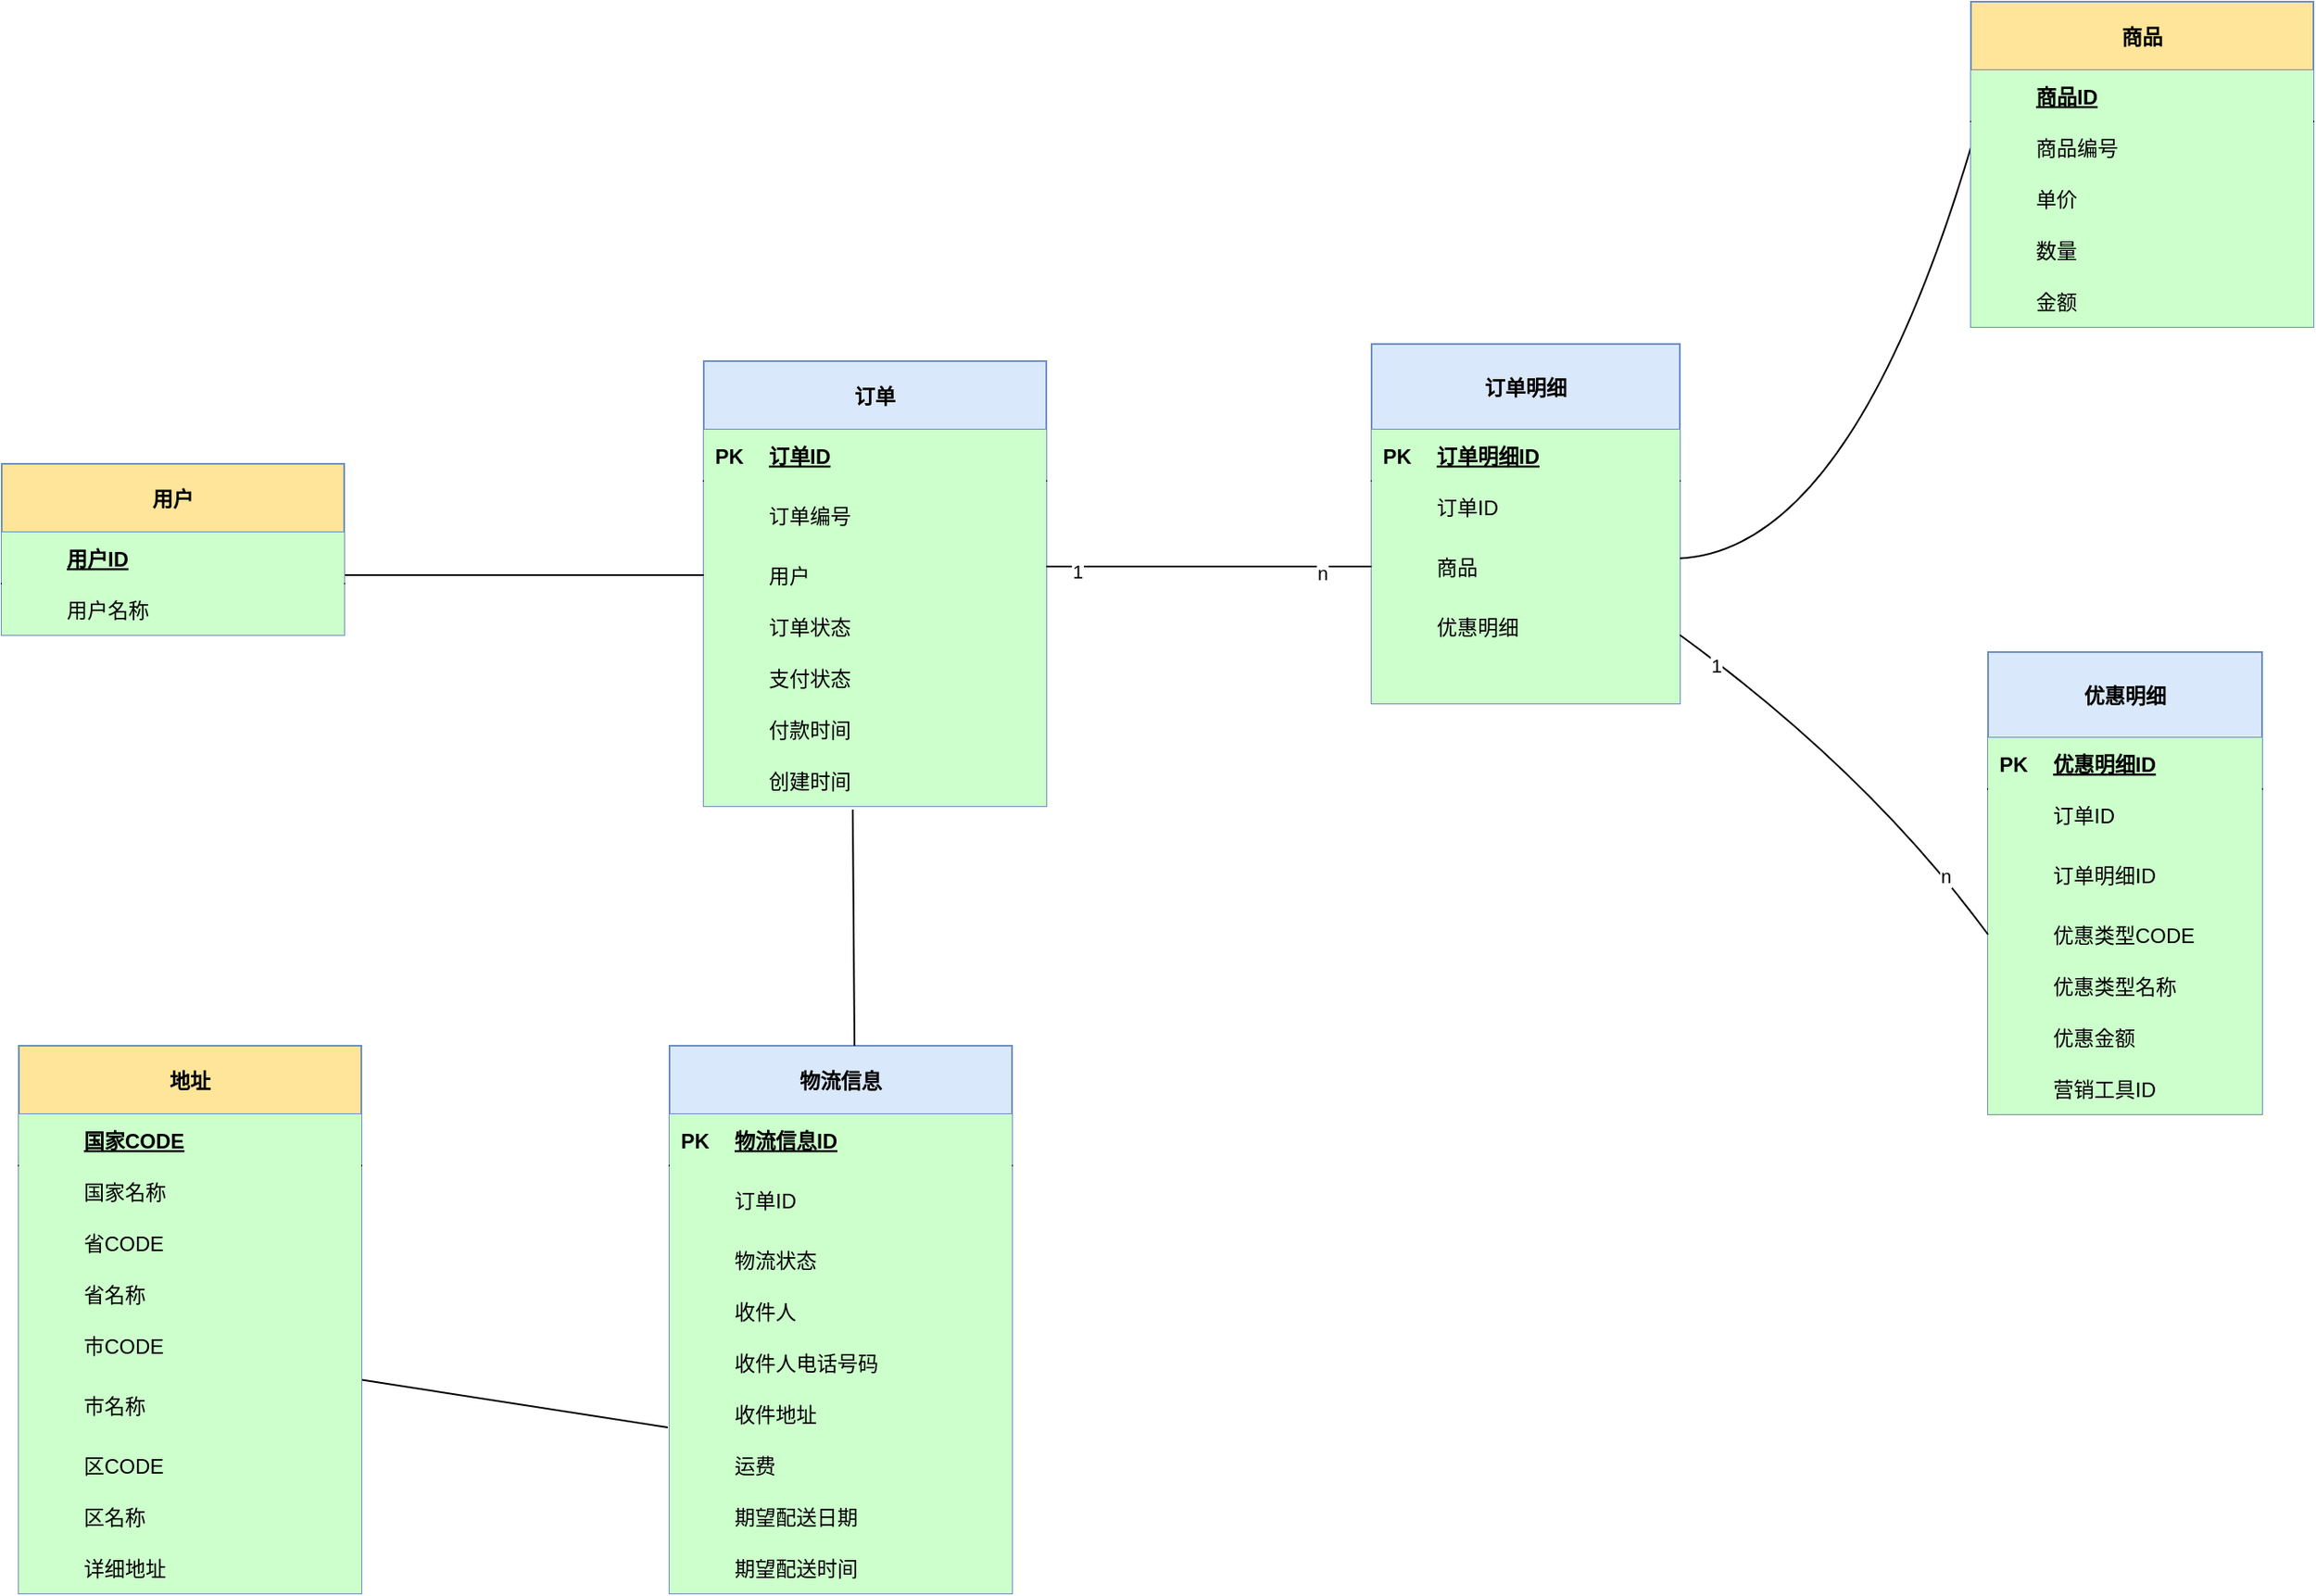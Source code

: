 <mxfile version="13.7.5" type="github">
  <diagram id="CvsDH0a3pbj6ZaCls3v0" name="第 1 页">
    <mxGraphModel dx="597" dy="684" grid="1" gridSize="10" guides="1" tooltips="1" connect="1" arrows="1" fold="1" page="1" pageScale="1" pageWidth="827" pageHeight="1169" math="0" shadow="0">
      <root>
        <mxCell id="0" />
        <mxCell id="1" parent="0" />
        <mxCell id="jhDI7tPvVPbU7EoArzrp-2" value="订单" style="shape=table;startSize=40;container=1;collapsible=1;childLayout=tableLayout;fixedRows=1;rowLines=0;fontStyle=1;align=center;resizeLast=1;fillColor=#dae8fc;strokeColor=#6c8ebf;" vertex="1" parent="1">
          <mxGeometry x="1310" y="740" width="200" height="260" as="geometry" />
        </mxCell>
        <mxCell id="jhDI7tPvVPbU7EoArzrp-3" value="" style="shape=partialRectangle;collapsible=0;dropTarget=0;pointerEvents=0;top=0;left=0;bottom=1;right=0;points=[[0,0.5],[1,0.5]];portConstraint=eastwest;fillColor=#CCFFCC;" vertex="1" parent="jhDI7tPvVPbU7EoArzrp-2">
          <mxGeometry y="40" width="200" height="30" as="geometry" />
        </mxCell>
        <mxCell id="jhDI7tPvVPbU7EoArzrp-4" value="PK" style="shape=partialRectangle;connectable=0;top=0;left=0;bottom=0;right=0;fontStyle=1;overflow=hidden;fillColor=#CCFFCC;" vertex="1" parent="jhDI7tPvVPbU7EoArzrp-3">
          <mxGeometry width="30" height="30" as="geometry" />
        </mxCell>
        <mxCell id="jhDI7tPvVPbU7EoArzrp-5" value="订单ID" style="shape=partialRectangle;connectable=0;top=0;left=0;bottom=0;right=0;align=left;spacingLeft=6;fontStyle=5;overflow=hidden;fillColor=#CCFFCC;" vertex="1" parent="jhDI7tPvVPbU7EoArzrp-3">
          <mxGeometry x="30" width="170" height="30" as="geometry" />
        </mxCell>
        <mxCell id="jhDI7tPvVPbU7EoArzrp-6" value="" style="shape=partialRectangle;collapsible=0;dropTarget=0;pointerEvents=0;top=0;left=0;bottom=0;right=0;points=[[0,0.5],[1,0.5]];portConstraint=eastwest;fillColor=#CCFFCC;" vertex="1" parent="jhDI7tPvVPbU7EoArzrp-2">
          <mxGeometry y="70" width="200" height="40" as="geometry" />
        </mxCell>
        <mxCell id="jhDI7tPvVPbU7EoArzrp-7" value="" style="shape=partialRectangle;connectable=0;top=0;left=0;bottom=0;right=0;editable=1;overflow=hidden;fillColor=#CCFFCC;" vertex="1" parent="jhDI7tPvVPbU7EoArzrp-6">
          <mxGeometry width="30" height="40" as="geometry" />
        </mxCell>
        <mxCell id="jhDI7tPvVPbU7EoArzrp-8" value="订单编号" style="shape=partialRectangle;connectable=0;top=0;left=0;bottom=0;right=0;align=left;spacingLeft=6;overflow=hidden;fillColor=#CCFFCC;" vertex="1" parent="jhDI7tPvVPbU7EoArzrp-6">
          <mxGeometry x="30" width="170" height="40" as="geometry" />
        </mxCell>
        <mxCell id="jhDI7tPvVPbU7EoArzrp-113" value="" style="shape=partialRectangle;collapsible=0;dropTarget=0;pointerEvents=0;top=0;left=0;bottom=0;right=0;points=[[0,0.5],[1,0.5]];portConstraint=eastwest;fillColor=#CCFFCC;" vertex="1" parent="jhDI7tPvVPbU7EoArzrp-2">
          <mxGeometry y="110" width="200" height="30" as="geometry" />
        </mxCell>
        <mxCell id="jhDI7tPvVPbU7EoArzrp-114" value="" style="shape=partialRectangle;connectable=0;top=0;left=0;bottom=0;right=0;editable=1;overflow=hidden;fillColor=#CCFFCC;" vertex="1" parent="jhDI7tPvVPbU7EoArzrp-113">
          <mxGeometry width="30" height="30" as="geometry" />
        </mxCell>
        <mxCell id="jhDI7tPvVPbU7EoArzrp-115" value="用户" style="shape=partialRectangle;connectable=0;top=0;left=0;bottom=0;right=0;align=left;spacingLeft=6;overflow=hidden;fillColor=#CCFFCC;" vertex="1" parent="jhDI7tPvVPbU7EoArzrp-113">
          <mxGeometry x="30" width="170" height="30" as="geometry" />
        </mxCell>
        <mxCell id="jhDI7tPvVPbU7EoArzrp-9" value="" style="shape=partialRectangle;collapsible=0;dropTarget=0;pointerEvents=0;fillColor=none;top=0;left=0;bottom=0;right=0;points=[[0,0.5],[1,0.5]];portConstraint=eastwest;strokeWidth=1;align=left;" vertex="1" parent="jhDI7tPvVPbU7EoArzrp-2">
          <mxGeometry y="140" width="200" height="30" as="geometry" />
        </mxCell>
        <mxCell id="jhDI7tPvVPbU7EoArzrp-10" value="" style="shape=partialRectangle;connectable=0;top=0;left=0;bottom=0;right=0;editable=1;overflow=hidden;fillColor=#CCFFCC;" vertex="1" parent="jhDI7tPvVPbU7EoArzrp-9">
          <mxGeometry width="30" height="30" as="geometry" />
        </mxCell>
        <mxCell id="jhDI7tPvVPbU7EoArzrp-11" value="订单状态" style="shape=partialRectangle;connectable=0;top=0;left=0;bottom=0;right=0;align=left;spacingLeft=6;overflow=hidden;strokeColor=#82b366;fillColor=#CCFFCC;" vertex="1" parent="jhDI7tPvVPbU7EoArzrp-9">
          <mxGeometry x="30" width="170" height="30" as="geometry" />
        </mxCell>
        <mxCell id="jhDI7tPvVPbU7EoArzrp-185" value="" style="shape=partialRectangle;collapsible=0;dropTarget=0;pointerEvents=0;top=0;left=0;bottom=0;right=0;points=[[0,0.5],[1,0.5]];portConstraint=eastwest;fillColor=#CCFFCC;" vertex="1" parent="jhDI7tPvVPbU7EoArzrp-2">
          <mxGeometry y="170" width="200" height="30" as="geometry" />
        </mxCell>
        <mxCell id="jhDI7tPvVPbU7EoArzrp-186" value="" style="shape=partialRectangle;connectable=0;top=0;left=0;bottom=0;right=0;editable=1;overflow=hidden;fillColor=#CCFFCC;" vertex="1" parent="jhDI7tPvVPbU7EoArzrp-185">
          <mxGeometry width="30" height="30" as="geometry" />
        </mxCell>
        <mxCell id="jhDI7tPvVPbU7EoArzrp-187" value="支付状态" style="shape=partialRectangle;connectable=0;top=0;left=0;bottom=0;right=0;align=left;spacingLeft=6;overflow=hidden;fillColor=#CCFFCC;" vertex="1" parent="jhDI7tPvVPbU7EoArzrp-185">
          <mxGeometry x="30" width="170" height="30" as="geometry" />
        </mxCell>
        <mxCell id="jhDI7tPvVPbU7EoArzrp-12" value="" style="shape=partialRectangle;collapsible=0;dropTarget=0;pointerEvents=0;top=0;left=0;bottom=0;right=0;points=[[0,0.5],[1,0.5]];portConstraint=eastwest;fillColor=#CCFFCC;" vertex="1" parent="jhDI7tPvVPbU7EoArzrp-2">
          <mxGeometry y="200" width="200" height="30" as="geometry" />
        </mxCell>
        <mxCell id="jhDI7tPvVPbU7EoArzrp-13" value="" style="shape=partialRectangle;connectable=0;top=0;left=0;bottom=0;right=0;editable=1;overflow=hidden;fillColor=#CCFFCC;" vertex="1" parent="jhDI7tPvVPbU7EoArzrp-12">
          <mxGeometry width="30" height="30" as="geometry" />
        </mxCell>
        <mxCell id="jhDI7tPvVPbU7EoArzrp-14" value="付款时间" style="shape=partialRectangle;connectable=0;top=0;left=0;bottom=0;right=0;align=left;spacingLeft=6;overflow=hidden;fillColor=#CCFFCC;" vertex="1" parent="jhDI7tPvVPbU7EoArzrp-12">
          <mxGeometry x="30" width="170" height="30" as="geometry" />
        </mxCell>
        <mxCell id="jhDI7tPvVPbU7EoArzrp-15" value="" style="shape=partialRectangle;collapsible=0;dropTarget=0;pointerEvents=0;top=0;left=0;bottom=0;right=0;points=[[0,0.5],[1,0.5]];portConstraint=eastwest;fillColor=#CCFFCC;" vertex="1" parent="jhDI7tPvVPbU7EoArzrp-2">
          <mxGeometry y="230" width="200" height="30" as="geometry" />
        </mxCell>
        <mxCell id="jhDI7tPvVPbU7EoArzrp-16" value="" style="shape=partialRectangle;connectable=0;top=0;left=0;bottom=0;right=0;editable=1;overflow=hidden;fillColor=#CCFFCC;" vertex="1" parent="jhDI7tPvVPbU7EoArzrp-15">
          <mxGeometry width="30" height="30" as="geometry" />
        </mxCell>
        <mxCell id="jhDI7tPvVPbU7EoArzrp-17" value="创建时间" style="shape=partialRectangle;connectable=0;top=0;left=0;bottom=0;right=0;align=left;spacingLeft=6;overflow=hidden;fillColor=#CCFFCC;" vertex="1" parent="jhDI7tPvVPbU7EoArzrp-15">
          <mxGeometry x="30" width="170" height="30" as="geometry" />
        </mxCell>
        <mxCell id="jhDI7tPvVPbU7EoArzrp-18" value="订单明细" style="shape=table;startSize=50;container=1;collapsible=1;childLayout=tableLayout;fixedRows=1;rowLines=0;fontStyle=1;align=center;resizeLast=1;fillColor=#dae8fc;strokeColor=#6c8ebf;" vertex="1" parent="1">
          <mxGeometry x="1700" y="730" width="180" height="210" as="geometry" />
        </mxCell>
        <mxCell id="jhDI7tPvVPbU7EoArzrp-19" value="" style="shape=partialRectangle;collapsible=0;dropTarget=0;pointerEvents=0;top=0;left=0;bottom=1;right=0;points=[[0,0.5],[1,0.5]];portConstraint=eastwest;fillColor=#CCFFCC;" vertex="1" parent="jhDI7tPvVPbU7EoArzrp-18">
          <mxGeometry y="50" width="180" height="30" as="geometry" />
        </mxCell>
        <mxCell id="jhDI7tPvVPbU7EoArzrp-20" value="PK" style="shape=partialRectangle;connectable=0;top=0;left=0;bottom=0;right=0;fontStyle=1;overflow=hidden;fillColor=#CCFFCC;" vertex="1" parent="jhDI7tPvVPbU7EoArzrp-19">
          <mxGeometry width="30" height="30" as="geometry" />
        </mxCell>
        <mxCell id="jhDI7tPvVPbU7EoArzrp-21" value="订单明细ID" style="shape=partialRectangle;connectable=0;top=0;left=0;bottom=0;right=0;align=left;spacingLeft=6;fontStyle=5;overflow=hidden;fillColor=#CCFFCC;" vertex="1" parent="jhDI7tPvVPbU7EoArzrp-19">
          <mxGeometry x="30" width="150" height="30" as="geometry" />
        </mxCell>
        <mxCell id="jhDI7tPvVPbU7EoArzrp-25" value="" style="shape=partialRectangle;collapsible=0;dropTarget=0;pointerEvents=0;fillColor=none;top=0;left=0;bottom=0;right=0;points=[[0,0.5],[1,0.5]];portConstraint=eastwest;strokeWidth=1;align=left;" vertex="1" parent="jhDI7tPvVPbU7EoArzrp-18">
          <mxGeometry y="80" width="180" height="30" as="geometry" />
        </mxCell>
        <mxCell id="jhDI7tPvVPbU7EoArzrp-26" value="" style="shape=partialRectangle;connectable=0;top=0;left=0;bottom=0;right=0;editable=1;overflow=hidden;fillColor=#CCFFCC;" vertex="1" parent="jhDI7tPvVPbU7EoArzrp-25">
          <mxGeometry width="30" height="30" as="geometry" />
        </mxCell>
        <mxCell id="jhDI7tPvVPbU7EoArzrp-27" value="订单ID" style="shape=partialRectangle;connectable=0;top=0;left=0;bottom=0;right=0;align=left;spacingLeft=6;overflow=hidden;strokeColor=#82b366;fillColor=#CCFFCC;" vertex="1" parent="jhDI7tPvVPbU7EoArzrp-25">
          <mxGeometry x="30" width="150" height="30" as="geometry" />
        </mxCell>
        <mxCell id="jhDI7tPvVPbU7EoArzrp-22" value="" style="shape=partialRectangle;collapsible=0;dropTarget=0;pointerEvents=0;top=0;left=0;bottom=0;right=0;points=[[0,0.5],[1,0.5]];portConstraint=eastwest;fillColor=#CCFFCC;" vertex="1" parent="jhDI7tPvVPbU7EoArzrp-18">
          <mxGeometry y="110" width="180" height="40" as="geometry" />
        </mxCell>
        <mxCell id="jhDI7tPvVPbU7EoArzrp-23" value="" style="shape=partialRectangle;connectable=0;top=0;left=0;bottom=0;right=0;editable=1;overflow=hidden;fillColor=#CCFFCC;" vertex="1" parent="jhDI7tPvVPbU7EoArzrp-22">
          <mxGeometry width="30" height="40" as="geometry" />
        </mxCell>
        <mxCell id="jhDI7tPvVPbU7EoArzrp-24" value="商品" style="shape=partialRectangle;connectable=0;top=0;left=0;bottom=0;right=0;align=left;spacingLeft=6;overflow=hidden;fillColor=#CCFFCC;" vertex="1" parent="jhDI7tPvVPbU7EoArzrp-22">
          <mxGeometry x="30" width="150" height="40" as="geometry" />
        </mxCell>
        <mxCell id="jhDI7tPvVPbU7EoArzrp-28" value="" style="shape=partialRectangle;collapsible=0;dropTarget=0;pointerEvents=0;top=0;left=0;bottom=0;right=0;points=[[0,0.5],[1,0.5]];portConstraint=eastwest;fillColor=#CCFFCC;" vertex="1" parent="jhDI7tPvVPbU7EoArzrp-18">
          <mxGeometry y="150" width="180" height="30" as="geometry" />
        </mxCell>
        <mxCell id="jhDI7tPvVPbU7EoArzrp-29" value="" style="shape=partialRectangle;connectable=0;top=0;left=0;bottom=0;right=0;editable=1;overflow=hidden;fillColor=#CCFFCC;" vertex="1" parent="jhDI7tPvVPbU7EoArzrp-28">
          <mxGeometry width="30" height="30" as="geometry" />
        </mxCell>
        <mxCell id="jhDI7tPvVPbU7EoArzrp-30" value="优惠明细" style="shape=partialRectangle;connectable=0;top=0;left=0;bottom=0;right=0;align=left;spacingLeft=6;overflow=hidden;fillColor=#CCFFCC;" vertex="1" parent="jhDI7tPvVPbU7EoArzrp-28">
          <mxGeometry x="30" width="150" height="30" as="geometry" />
        </mxCell>
        <mxCell id="jhDI7tPvVPbU7EoArzrp-31" value="" style="shape=partialRectangle;collapsible=0;dropTarget=0;pointerEvents=0;top=0;left=0;bottom=0;right=0;points=[[0,0.5],[1,0.5]];portConstraint=eastwest;fillColor=#CCFFCC;" vertex="1" parent="jhDI7tPvVPbU7EoArzrp-18">
          <mxGeometry y="180" width="180" height="30" as="geometry" />
        </mxCell>
        <mxCell id="jhDI7tPvVPbU7EoArzrp-32" value="" style="shape=partialRectangle;connectable=0;top=0;left=0;bottom=0;right=0;editable=1;overflow=hidden;fillColor=#CCFFCC;" vertex="1" parent="jhDI7tPvVPbU7EoArzrp-31">
          <mxGeometry width="30" height="30" as="geometry" />
        </mxCell>
        <mxCell id="jhDI7tPvVPbU7EoArzrp-33" value="" style="shape=partialRectangle;connectable=0;top=0;left=0;bottom=0;right=0;align=left;spacingLeft=6;overflow=hidden;fillColor=#CCFFCC;" vertex="1" parent="jhDI7tPvVPbU7EoArzrp-31">
          <mxGeometry x="30" width="150" height="30" as="geometry" />
        </mxCell>
        <mxCell id="jhDI7tPvVPbU7EoArzrp-66" value="" style="endArrow=none;html=1;entryX=0;entryY=0.5;entryDx=0;entryDy=0;curved=1;" edge="1" parent="1" source="jhDI7tPvVPbU7EoArzrp-22" target="jhDI7tPvVPbU7EoArzrp-54">
          <mxGeometry relative="1" as="geometry">
            <mxPoint x="1900" y="830" as="sourcePoint" />
            <mxPoint x="2060" y="830" as="targetPoint" />
            <Array as="points">
              <mxPoint x="1980" y="850" />
            </Array>
          </mxGeometry>
        </mxCell>
        <mxCell id="jhDI7tPvVPbU7EoArzrp-50" value="商品" style="shape=table;startSize=40;container=1;collapsible=1;childLayout=tableLayout;fixedRows=1;rowLines=0;fontStyle=1;align=center;resizeLast=1;strokeColor=#6c8ebf;fillColor=#FFE599;" vertex="1" parent="1">
          <mxGeometry x="2050" y="530" width="200" height="190" as="geometry" />
        </mxCell>
        <mxCell id="jhDI7tPvVPbU7EoArzrp-51" value="" style="shape=partialRectangle;collapsible=0;dropTarget=0;pointerEvents=0;top=0;left=0;bottom=1;right=0;points=[[0,0.5],[1,0.5]];portConstraint=eastwest;fillColor=#CCFFCC;" vertex="1" parent="jhDI7tPvVPbU7EoArzrp-50">
          <mxGeometry y="40" width="200" height="30" as="geometry" />
        </mxCell>
        <mxCell id="jhDI7tPvVPbU7EoArzrp-52" value="" style="shape=partialRectangle;connectable=0;top=0;left=0;bottom=0;right=0;fontStyle=1;overflow=hidden;fillColor=#CCFFCC;" vertex="1" parent="jhDI7tPvVPbU7EoArzrp-51">
          <mxGeometry width="30" height="30" as="geometry" />
        </mxCell>
        <mxCell id="jhDI7tPvVPbU7EoArzrp-53" value="商品ID" style="shape=partialRectangle;connectable=0;top=0;left=0;bottom=0;right=0;align=left;spacingLeft=6;fontStyle=5;overflow=hidden;fillColor=#CCFFCC;" vertex="1" parent="jhDI7tPvVPbU7EoArzrp-51">
          <mxGeometry x="30" width="170" height="30" as="geometry" />
        </mxCell>
        <mxCell id="jhDI7tPvVPbU7EoArzrp-54" value="" style="shape=partialRectangle;collapsible=0;dropTarget=0;pointerEvents=0;top=0;left=0;bottom=0;right=0;points=[[0,0.5],[1,0.5]];portConstraint=eastwest;fillColor=#CCFFCC;" vertex="1" parent="jhDI7tPvVPbU7EoArzrp-50">
          <mxGeometry y="70" width="200" height="30" as="geometry" />
        </mxCell>
        <mxCell id="jhDI7tPvVPbU7EoArzrp-55" value="" style="shape=partialRectangle;connectable=0;top=0;left=0;bottom=0;right=0;editable=1;overflow=hidden;fillColor=#CCFFCC;" vertex="1" parent="jhDI7tPvVPbU7EoArzrp-54">
          <mxGeometry width="30" height="30" as="geometry" />
        </mxCell>
        <mxCell id="jhDI7tPvVPbU7EoArzrp-56" value="商品编号" style="shape=partialRectangle;connectable=0;top=0;left=0;bottom=0;right=0;align=left;spacingLeft=6;overflow=hidden;fillColor=#CCFFCC;" vertex="1" parent="jhDI7tPvVPbU7EoArzrp-54">
          <mxGeometry x="30" width="170" height="30" as="geometry" />
        </mxCell>
        <mxCell id="jhDI7tPvVPbU7EoArzrp-57" value="" style="shape=partialRectangle;collapsible=0;dropTarget=0;pointerEvents=0;fillColor=none;top=0;left=0;bottom=0;right=0;points=[[0,0.5],[1,0.5]];portConstraint=eastwest;strokeWidth=1;align=left;" vertex="1" parent="jhDI7tPvVPbU7EoArzrp-50">
          <mxGeometry y="100" width="200" height="30" as="geometry" />
        </mxCell>
        <mxCell id="jhDI7tPvVPbU7EoArzrp-58" value="" style="shape=partialRectangle;connectable=0;top=0;left=0;bottom=0;right=0;editable=1;overflow=hidden;fillColor=#CCFFCC;" vertex="1" parent="jhDI7tPvVPbU7EoArzrp-57">
          <mxGeometry width="30" height="30" as="geometry" />
        </mxCell>
        <mxCell id="jhDI7tPvVPbU7EoArzrp-59" value="单价" style="shape=partialRectangle;connectable=0;top=0;left=0;bottom=0;right=0;align=left;spacingLeft=6;overflow=hidden;strokeColor=#82b366;fillColor=#CCFFCC;" vertex="1" parent="jhDI7tPvVPbU7EoArzrp-57">
          <mxGeometry x="30" width="170" height="30" as="geometry" />
        </mxCell>
        <mxCell id="jhDI7tPvVPbU7EoArzrp-60" value="" style="shape=partialRectangle;collapsible=0;dropTarget=0;pointerEvents=0;top=0;left=0;bottom=0;right=0;points=[[0,0.5],[1,0.5]];portConstraint=eastwest;fillColor=#CCFFCC;" vertex="1" parent="jhDI7tPvVPbU7EoArzrp-50">
          <mxGeometry y="130" width="200" height="30" as="geometry" />
        </mxCell>
        <mxCell id="jhDI7tPvVPbU7EoArzrp-61" value="" style="shape=partialRectangle;connectable=0;top=0;left=0;bottom=0;right=0;editable=1;overflow=hidden;fillColor=#CCFFCC;" vertex="1" parent="jhDI7tPvVPbU7EoArzrp-60">
          <mxGeometry width="30" height="30" as="geometry" />
        </mxCell>
        <mxCell id="jhDI7tPvVPbU7EoArzrp-62" value="数量" style="shape=partialRectangle;connectable=0;top=0;left=0;bottom=0;right=0;align=left;spacingLeft=6;overflow=hidden;fillColor=#CCFFCC;" vertex="1" parent="jhDI7tPvVPbU7EoArzrp-60">
          <mxGeometry x="30" width="170" height="30" as="geometry" />
        </mxCell>
        <mxCell id="jhDI7tPvVPbU7EoArzrp-63" value="" style="shape=partialRectangle;collapsible=0;dropTarget=0;pointerEvents=0;top=0;left=0;bottom=0;right=0;points=[[0,0.5],[1,0.5]];portConstraint=eastwest;fillColor=#CCFFCC;" vertex="1" parent="jhDI7tPvVPbU7EoArzrp-50">
          <mxGeometry y="160" width="200" height="30" as="geometry" />
        </mxCell>
        <mxCell id="jhDI7tPvVPbU7EoArzrp-64" value="" style="shape=partialRectangle;connectable=0;top=0;left=0;bottom=0;right=0;editable=1;overflow=hidden;fillColor=#CCFFCC;" vertex="1" parent="jhDI7tPvVPbU7EoArzrp-63">
          <mxGeometry width="30" height="30" as="geometry" />
        </mxCell>
        <mxCell id="jhDI7tPvVPbU7EoArzrp-65" value="金额" style="shape=partialRectangle;connectable=0;top=0;left=0;bottom=0;right=0;align=left;spacingLeft=6;overflow=hidden;fillColor=#CCFFCC;" vertex="1" parent="jhDI7tPvVPbU7EoArzrp-63">
          <mxGeometry x="30" width="170" height="30" as="geometry" />
        </mxCell>
        <mxCell id="jhDI7tPvVPbU7EoArzrp-67" value="优惠明细" style="shape=table;startSize=50;container=1;collapsible=1;childLayout=tableLayout;fixedRows=1;rowLines=0;fontStyle=1;align=center;resizeLast=1;fillColor=#dae8fc;strokeColor=#6c8ebf;" vertex="1" parent="1">
          <mxGeometry x="2060" y="910" width="160" height="270" as="geometry" />
        </mxCell>
        <mxCell id="jhDI7tPvVPbU7EoArzrp-68" value="" style="shape=partialRectangle;collapsible=0;dropTarget=0;pointerEvents=0;top=0;left=0;bottom=1;right=0;points=[[0,0.5],[1,0.5]];portConstraint=eastwest;fillColor=#CCFFCC;" vertex="1" parent="jhDI7tPvVPbU7EoArzrp-67">
          <mxGeometry y="50" width="160" height="30" as="geometry" />
        </mxCell>
        <mxCell id="jhDI7tPvVPbU7EoArzrp-69" value="PK" style="shape=partialRectangle;connectable=0;top=0;left=0;bottom=0;right=0;fontStyle=1;overflow=hidden;fillColor=#CCFFCC;" vertex="1" parent="jhDI7tPvVPbU7EoArzrp-68">
          <mxGeometry width="30" height="30" as="geometry" />
        </mxCell>
        <mxCell id="jhDI7tPvVPbU7EoArzrp-70" value="优惠明细ID" style="shape=partialRectangle;connectable=0;top=0;left=0;bottom=0;right=0;align=left;spacingLeft=6;fontStyle=5;overflow=hidden;fillColor=#CCFFCC;" vertex="1" parent="jhDI7tPvVPbU7EoArzrp-68">
          <mxGeometry x="30" width="130" height="30" as="geometry" />
        </mxCell>
        <mxCell id="jhDI7tPvVPbU7EoArzrp-71" value="" style="shape=partialRectangle;collapsible=0;dropTarget=0;pointerEvents=0;fillColor=none;top=0;left=0;bottom=0;right=0;points=[[0,0.5],[1,0.5]];portConstraint=eastwest;strokeWidth=1;align=left;" vertex="1" parent="jhDI7tPvVPbU7EoArzrp-67">
          <mxGeometry y="80" width="160" height="30" as="geometry" />
        </mxCell>
        <mxCell id="jhDI7tPvVPbU7EoArzrp-72" value="" style="shape=partialRectangle;connectable=0;top=0;left=0;bottom=0;right=0;editable=1;overflow=hidden;fillColor=#CCFFCC;" vertex="1" parent="jhDI7tPvVPbU7EoArzrp-71">
          <mxGeometry width="30" height="30" as="geometry" />
        </mxCell>
        <mxCell id="jhDI7tPvVPbU7EoArzrp-73" value="订单ID" style="shape=partialRectangle;connectable=0;top=0;left=0;bottom=0;right=0;align=left;spacingLeft=6;overflow=hidden;strokeColor=#82b366;fillColor=#CCFFCC;" vertex="1" parent="jhDI7tPvVPbU7EoArzrp-71">
          <mxGeometry x="30" width="130" height="30" as="geometry" />
        </mxCell>
        <mxCell id="jhDI7tPvVPbU7EoArzrp-74" value="" style="shape=partialRectangle;collapsible=0;dropTarget=0;pointerEvents=0;top=0;left=0;bottom=0;right=0;points=[[0,0.5],[1,0.5]];portConstraint=eastwest;fillColor=#CCFFCC;" vertex="1" parent="jhDI7tPvVPbU7EoArzrp-67">
          <mxGeometry y="110" width="160" height="40" as="geometry" />
        </mxCell>
        <mxCell id="jhDI7tPvVPbU7EoArzrp-75" value="" style="shape=partialRectangle;connectable=0;top=0;left=0;bottom=0;right=0;editable=1;overflow=hidden;fillColor=#CCFFCC;" vertex="1" parent="jhDI7tPvVPbU7EoArzrp-74">
          <mxGeometry width="30" height="40" as="geometry" />
        </mxCell>
        <mxCell id="jhDI7tPvVPbU7EoArzrp-76" value="订单明细ID" style="shape=partialRectangle;connectable=0;top=0;left=0;bottom=0;right=0;align=left;spacingLeft=6;overflow=hidden;fillColor=#CCFFCC;" vertex="1" parent="jhDI7tPvVPbU7EoArzrp-74">
          <mxGeometry x="30" width="130" height="40" as="geometry" />
        </mxCell>
        <mxCell id="jhDI7tPvVPbU7EoArzrp-77" value="" style="shape=partialRectangle;collapsible=0;dropTarget=0;pointerEvents=0;top=0;left=0;bottom=0;right=0;points=[[0,0.5],[1,0.5]];portConstraint=eastwest;fillColor=#CCFFCC;" vertex="1" parent="jhDI7tPvVPbU7EoArzrp-67">
          <mxGeometry y="150" width="160" height="30" as="geometry" />
        </mxCell>
        <mxCell id="jhDI7tPvVPbU7EoArzrp-78" value="" style="shape=partialRectangle;connectable=0;top=0;left=0;bottom=0;right=0;editable=1;overflow=hidden;fillColor=#CCFFCC;" vertex="1" parent="jhDI7tPvVPbU7EoArzrp-77">
          <mxGeometry width="30" height="30" as="geometry" />
        </mxCell>
        <mxCell id="jhDI7tPvVPbU7EoArzrp-79" value="优惠类型CODE" style="shape=partialRectangle;connectable=0;top=0;left=0;bottom=0;right=0;align=left;spacingLeft=6;overflow=hidden;fillColor=#CCFFCC;" vertex="1" parent="jhDI7tPvVPbU7EoArzrp-77">
          <mxGeometry x="30" width="130" height="30" as="geometry" />
        </mxCell>
        <mxCell id="jhDI7tPvVPbU7EoArzrp-80" value="" style="shape=partialRectangle;collapsible=0;dropTarget=0;pointerEvents=0;top=0;left=0;bottom=0;right=0;points=[[0,0.5],[1,0.5]];portConstraint=eastwest;fillColor=#CCFFCC;" vertex="1" parent="jhDI7tPvVPbU7EoArzrp-67">
          <mxGeometry y="180" width="160" height="30" as="geometry" />
        </mxCell>
        <mxCell id="jhDI7tPvVPbU7EoArzrp-81" value="" style="shape=partialRectangle;connectable=0;top=0;left=0;bottom=0;right=0;editable=1;overflow=hidden;fillColor=#CCFFCC;" vertex="1" parent="jhDI7tPvVPbU7EoArzrp-80">
          <mxGeometry width="30" height="30" as="geometry" />
        </mxCell>
        <mxCell id="jhDI7tPvVPbU7EoArzrp-82" value="优惠类型名称" style="shape=partialRectangle;connectable=0;top=0;left=0;bottom=0;right=0;align=left;spacingLeft=6;overflow=hidden;fillColor=#CCFFCC;" vertex="1" parent="jhDI7tPvVPbU7EoArzrp-80">
          <mxGeometry x="30" width="130" height="30" as="geometry" />
        </mxCell>
        <mxCell id="jhDI7tPvVPbU7EoArzrp-83" value="" style="shape=partialRectangle;collapsible=0;dropTarget=0;pointerEvents=0;top=0;left=0;bottom=0;right=0;points=[[0,0.5],[1,0.5]];portConstraint=eastwest;strokeColor=#82b366;fillColor=#CCFFCC;" vertex="1" parent="jhDI7tPvVPbU7EoArzrp-67">
          <mxGeometry y="210" width="160" height="30" as="geometry" />
        </mxCell>
        <mxCell id="jhDI7tPvVPbU7EoArzrp-84" value="" style="shape=partialRectangle;connectable=0;top=0;left=0;bottom=0;right=0;editable=1;overflow=hidden;strokeColor=#82b366;fillColor=#CCFFCC;" vertex="1" parent="jhDI7tPvVPbU7EoArzrp-83">
          <mxGeometry width="30" height="30" as="geometry" />
        </mxCell>
        <mxCell id="jhDI7tPvVPbU7EoArzrp-85" value="优惠金额" style="shape=partialRectangle;connectable=0;top=0;left=0;bottom=0;right=0;align=left;spacingLeft=6;overflow=hidden;strokeColor=#82b366;fillColor=#CCFFCC;" vertex="1" parent="jhDI7tPvVPbU7EoArzrp-83">
          <mxGeometry x="30" width="130" height="30" as="geometry" />
        </mxCell>
        <mxCell id="jhDI7tPvVPbU7EoArzrp-86" value="" style="shape=partialRectangle;collapsible=0;dropTarget=0;pointerEvents=0;top=0;left=0;bottom=0;right=0;points=[[0,0.5],[1,0.5]];portConstraint=eastwest;strokeColor=#82b366;fillColor=#CCFFCC;" vertex="1" parent="jhDI7tPvVPbU7EoArzrp-67">
          <mxGeometry y="240" width="160" height="30" as="geometry" />
        </mxCell>
        <mxCell id="jhDI7tPvVPbU7EoArzrp-87" value="" style="shape=partialRectangle;connectable=0;top=0;left=0;bottom=0;right=0;editable=1;overflow=hidden;strokeColor=#82b366;fillColor=#CCFFCC;" vertex="1" parent="jhDI7tPvVPbU7EoArzrp-86">
          <mxGeometry width="30" height="30" as="geometry" />
        </mxCell>
        <mxCell id="jhDI7tPvVPbU7EoArzrp-88" value="营销工具ID" style="shape=partialRectangle;connectable=0;top=0;left=0;bottom=0;right=0;align=left;spacingLeft=6;overflow=hidden;strokeColor=#82b366;fillColor=#CCFFCC;" vertex="1" parent="jhDI7tPvVPbU7EoArzrp-86">
          <mxGeometry x="30" width="130" height="30" as="geometry" />
        </mxCell>
        <mxCell id="jhDI7tPvVPbU7EoArzrp-89" value="" style="endArrow=none;html=1;entryX=0;entryY=0.5;entryDx=0;entryDy=0;curved=1;" edge="1" parent="1" target="jhDI7tPvVPbU7EoArzrp-77">
          <mxGeometry relative="1" as="geometry">
            <mxPoint x="1880" y="900" as="sourcePoint" />
            <mxPoint x="2040" y="900" as="targetPoint" />
            <Array as="points">
              <mxPoint x="1990" y="980" />
            </Array>
          </mxGeometry>
        </mxCell>
        <mxCell id="jhDI7tPvVPbU7EoArzrp-93" value="1" style="edgeLabel;html=1;align=center;verticalAlign=middle;resizable=0;points=[];" vertex="1" connectable="0" parent="jhDI7tPvVPbU7EoArzrp-89">
          <mxGeometry x="0.071" y="-108" relative="1" as="geometry">
            <mxPoint x="-2" y="-126" as="offset" />
          </mxGeometry>
        </mxCell>
        <mxCell id="jhDI7tPvVPbU7EoArzrp-94" value="n" style="edgeLabel;html=1;align=center;verticalAlign=middle;resizable=0;points=[];" vertex="1" connectable="0" parent="jhDI7tPvVPbU7EoArzrp-89">
          <mxGeometry x="0.674" y="-1" relative="1" as="geometry">
            <mxPoint y="-1" as="offset" />
          </mxGeometry>
        </mxCell>
        <mxCell id="jhDI7tPvVPbU7EoArzrp-112" value="" style="endArrow=none;html=1;curved=1;entryX=0;entryY=0.5;entryDx=0;entryDy=0;" edge="1" parent="1" target="jhDI7tPvVPbU7EoArzrp-113">
          <mxGeometry relative="1" as="geometry">
            <mxPoint x="1100" y="865" as="sourcePoint" />
            <mxPoint x="1200" y="890" as="targetPoint" />
          </mxGeometry>
        </mxCell>
        <mxCell id="jhDI7tPvVPbU7EoArzrp-96" value="用户" style="shape=table;startSize=40;container=1;collapsible=1;childLayout=tableLayout;fixedRows=1;rowLines=0;fontStyle=1;align=center;resizeLast=1;strokeColor=#6c8ebf;fillColor=#FFE599;" vertex="1" parent="1">
          <mxGeometry x="900" y="800" width="200" height="100" as="geometry" />
        </mxCell>
        <mxCell id="jhDI7tPvVPbU7EoArzrp-97" value="" style="shape=partialRectangle;collapsible=0;dropTarget=0;pointerEvents=0;top=0;left=0;bottom=1;right=0;points=[[0,0.5],[1,0.5]];portConstraint=eastwest;fillColor=#CCFFCC;" vertex="1" parent="jhDI7tPvVPbU7EoArzrp-96">
          <mxGeometry y="40" width="200" height="30" as="geometry" />
        </mxCell>
        <mxCell id="jhDI7tPvVPbU7EoArzrp-98" value="" style="shape=partialRectangle;connectable=0;top=0;left=0;bottom=0;right=0;fontStyle=1;overflow=hidden;fillColor=#CCFFCC;" vertex="1" parent="jhDI7tPvVPbU7EoArzrp-97">
          <mxGeometry width="30" height="30" as="geometry" />
        </mxCell>
        <mxCell id="jhDI7tPvVPbU7EoArzrp-99" value="用户ID" style="shape=partialRectangle;connectable=0;top=0;left=0;bottom=0;right=0;align=left;spacingLeft=6;fontStyle=5;overflow=hidden;fillColor=#CCFFCC;" vertex="1" parent="jhDI7tPvVPbU7EoArzrp-97">
          <mxGeometry x="30" width="170" height="30" as="geometry" />
        </mxCell>
        <mxCell id="jhDI7tPvVPbU7EoArzrp-100" value="" style="shape=partialRectangle;collapsible=0;dropTarget=0;pointerEvents=0;top=0;left=0;bottom=0;right=0;points=[[0,0.5],[1,0.5]];portConstraint=eastwest;fillColor=#CCFFCC;" vertex="1" parent="jhDI7tPvVPbU7EoArzrp-96">
          <mxGeometry y="70" width="200" height="30" as="geometry" />
        </mxCell>
        <mxCell id="jhDI7tPvVPbU7EoArzrp-101" value="" style="shape=partialRectangle;connectable=0;top=0;left=0;bottom=0;right=0;editable=1;overflow=hidden;fillColor=#CCFFCC;" vertex="1" parent="jhDI7tPvVPbU7EoArzrp-100">
          <mxGeometry width="30" height="30" as="geometry" />
        </mxCell>
        <mxCell id="jhDI7tPvVPbU7EoArzrp-102" value="用户名称" style="shape=partialRectangle;connectable=0;top=0;left=0;bottom=0;right=0;align=left;spacingLeft=6;overflow=hidden;fillColor=#CCFFCC;" vertex="1" parent="jhDI7tPvVPbU7EoArzrp-100">
          <mxGeometry x="30" width="170" height="30" as="geometry" />
        </mxCell>
        <mxCell id="jhDI7tPvVPbU7EoArzrp-118" value="" style="endArrow=none;html=1;rounded=0;" edge="1" parent="1" target="jhDI7tPvVPbU7EoArzrp-22">
          <mxGeometry relative="1" as="geometry">
            <mxPoint x="1510" y="860" as="sourcePoint" />
            <mxPoint x="1670" y="860" as="targetPoint" />
          </mxGeometry>
        </mxCell>
        <mxCell id="jhDI7tPvVPbU7EoArzrp-119" value="1" style="edgeLabel;html=1;align=center;verticalAlign=middle;resizable=0;points=[];" vertex="1" connectable="0" parent="jhDI7tPvVPbU7EoArzrp-118">
          <mxGeometry x="-0.81" y="-3" relative="1" as="geometry">
            <mxPoint as="offset" />
          </mxGeometry>
        </mxCell>
        <mxCell id="jhDI7tPvVPbU7EoArzrp-120" value="n" style="edgeLabel;html=1;align=center;verticalAlign=middle;resizable=0;points=[];" vertex="1" connectable="0" parent="jhDI7tPvVPbU7EoArzrp-118">
          <mxGeometry x="0.695" y="-4" relative="1" as="geometry">
            <mxPoint as="offset" />
          </mxGeometry>
        </mxCell>
        <mxCell id="jhDI7tPvVPbU7EoArzrp-121" value="物流信息" style="shape=table;startSize=40;container=1;collapsible=1;childLayout=tableLayout;fixedRows=1;rowLines=0;fontStyle=1;align=center;resizeLast=1;fillColor=#dae8fc;strokeColor=#6c8ebf;" vertex="1" parent="1">
          <mxGeometry x="1290" y="1140" width="200" height="320" as="geometry" />
        </mxCell>
        <mxCell id="jhDI7tPvVPbU7EoArzrp-122" value="" style="shape=partialRectangle;collapsible=0;dropTarget=0;pointerEvents=0;top=0;left=0;bottom=1;right=0;points=[[0,0.5],[1,0.5]];portConstraint=eastwest;fillColor=#CCFFCC;" vertex="1" parent="jhDI7tPvVPbU7EoArzrp-121">
          <mxGeometry y="40" width="200" height="30" as="geometry" />
        </mxCell>
        <mxCell id="jhDI7tPvVPbU7EoArzrp-123" value="PK" style="shape=partialRectangle;connectable=0;top=0;left=0;bottom=0;right=0;fontStyle=1;overflow=hidden;fillColor=#CCFFCC;" vertex="1" parent="jhDI7tPvVPbU7EoArzrp-122">
          <mxGeometry width="30" height="30" as="geometry" />
        </mxCell>
        <mxCell id="jhDI7tPvVPbU7EoArzrp-124" value="物流信息ID" style="shape=partialRectangle;connectable=0;top=0;left=0;bottom=0;right=0;align=left;spacingLeft=6;fontStyle=5;overflow=hidden;fillColor=#CCFFCC;" vertex="1" parent="jhDI7tPvVPbU7EoArzrp-122">
          <mxGeometry x="30" width="170" height="30" as="geometry" />
        </mxCell>
        <mxCell id="jhDI7tPvVPbU7EoArzrp-125" value="" style="shape=partialRectangle;collapsible=0;dropTarget=0;pointerEvents=0;top=0;left=0;bottom=0;right=0;points=[[0,0.5],[1,0.5]];portConstraint=eastwest;fillColor=#CCFFCC;" vertex="1" parent="jhDI7tPvVPbU7EoArzrp-121">
          <mxGeometry y="70" width="200" height="40" as="geometry" />
        </mxCell>
        <mxCell id="jhDI7tPvVPbU7EoArzrp-126" value="" style="shape=partialRectangle;connectable=0;top=0;left=0;bottom=0;right=0;editable=1;overflow=hidden;fillColor=#CCFFCC;" vertex="1" parent="jhDI7tPvVPbU7EoArzrp-125">
          <mxGeometry width="30" height="40" as="geometry" />
        </mxCell>
        <mxCell id="jhDI7tPvVPbU7EoArzrp-127" value="订单ID" style="shape=partialRectangle;connectable=0;top=0;left=0;bottom=0;right=0;align=left;spacingLeft=6;overflow=hidden;fillColor=#CCFFCC;" vertex="1" parent="jhDI7tPvVPbU7EoArzrp-125">
          <mxGeometry x="30" width="170" height="40" as="geometry" />
        </mxCell>
        <mxCell id="jhDI7tPvVPbU7EoArzrp-191" value="" style="shape=partialRectangle;collapsible=0;dropTarget=0;pointerEvents=0;top=0;left=0;bottom=0;right=0;points=[[0,0.5],[1,0.5]];portConstraint=eastwest;fillColor=#CCFFCC;" vertex="1" parent="jhDI7tPvVPbU7EoArzrp-121">
          <mxGeometry y="110" width="200" height="30" as="geometry" />
        </mxCell>
        <mxCell id="jhDI7tPvVPbU7EoArzrp-192" value="" style="shape=partialRectangle;connectable=0;top=0;left=0;bottom=0;right=0;editable=1;overflow=hidden;fillColor=#CCFFCC;" vertex="1" parent="jhDI7tPvVPbU7EoArzrp-191">
          <mxGeometry width="30" height="30" as="geometry" />
        </mxCell>
        <mxCell id="jhDI7tPvVPbU7EoArzrp-193" value="物流状态" style="shape=partialRectangle;connectable=0;top=0;left=0;bottom=0;right=0;align=left;spacingLeft=6;overflow=hidden;fillColor=#CCFFCC;" vertex="1" parent="jhDI7tPvVPbU7EoArzrp-191">
          <mxGeometry x="30" width="170" height="30" as="geometry" />
        </mxCell>
        <mxCell id="jhDI7tPvVPbU7EoArzrp-128" value="" style="shape=partialRectangle;collapsible=0;dropTarget=0;pointerEvents=0;top=0;left=0;bottom=0;right=0;points=[[0,0.5],[1,0.5]];portConstraint=eastwest;fillColor=#CCFFCC;" vertex="1" parent="jhDI7tPvVPbU7EoArzrp-121">
          <mxGeometry y="140" width="200" height="30" as="geometry" />
        </mxCell>
        <mxCell id="jhDI7tPvVPbU7EoArzrp-129" value="" style="shape=partialRectangle;connectable=0;top=0;left=0;bottom=0;right=0;editable=1;overflow=hidden;fillColor=#CCFFCC;" vertex="1" parent="jhDI7tPvVPbU7EoArzrp-128">
          <mxGeometry width="30" height="30" as="geometry" />
        </mxCell>
        <mxCell id="jhDI7tPvVPbU7EoArzrp-130" value="收件人" style="shape=partialRectangle;connectable=0;top=0;left=0;bottom=0;right=0;align=left;spacingLeft=6;overflow=hidden;fillColor=#CCFFCC;" vertex="1" parent="jhDI7tPvVPbU7EoArzrp-128">
          <mxGeometry x="30" width="170" height="30" as="geometry" />
        </mxCell>
        <mxCell id="jhDI7tPvVPbU7EoArzrp-131" value="" style="shape=partialRectangle;collapsible=0;dropTarget=0;pointerEvents=0;fillColor=none;top=0;left=0;bottom=0;right=0;points=[[0,0.5],[1,0.5]];portConstraint=eastwest;strokeWidth=1;align=left;" vertex="1" parent="jhDI7tPvVPbU7EoArzrp-121">
          <mxGeometry y="170" width="200" height="30" as="geometry" />
        </mxCell>
        <mxCell id="jhDI7tPvVPbU7EoArzrp-132" value="" style="shape=partialRectangle;connectable=0;top=0;left=0;bottom=0;right=0;editable=1;overflow=hidden;fillColor=#CCFFCC;" vertex="1" parent="jhDI7tPvVPbU7EoArzrp-131">
          <mxGeometry width="30" height="30" as="geometry" />
        </mxCell>
        <mxCell id="jhDI7tPvVPbU7EoArzrp-133" value="收件人电话号码" style="shape=partialRectangle;connectable=0;top=0;left=0;bottom=0;right=0;align=left;spacingLeft=6;overflow=hidden;strokeColor=#82b366;fillColor=#CCFFCC;" vertex="1" parent="jhDI7tPvVPbU7EoArzrp-131">
          <mxGeometry x="30" width="170" height="30" as="geometry" />
        </mxCell>
        <mxCell id="jhDI7tPvVPbU7EoArzrp-179" value="" style="shape=partialRectangle;collapsible=0;dropTarget=0;pointerEvents=0;top=0;left=0;bottom=0;right=0;points=[[0,0.5],[1,0.5]];portConstraint=eastwest;fillColor=#CCFFCC;" vertex="1" parent="jhDI7tPvVPbU7EoArzrp-121">
          <mxGeometry y="200" width="200" height="30" as="geometry" />
        </mxCell>
        <mxCell id="jhDI7tPvVPbU7EoArzrp-180" value="" style="shape=partialRectangle;connectable=0;top=0;left=0;bottom=0;right=0;editable=1;overflow=hidden;fillColor=#CCFFCC;" vertex="1" parent="jhDI7tPvVPbU7EoArzrp-179">
          <mxGeometry width="30" height="30" as="geometry" />
        </mxCell>
        <mxCell id="jhDI7tPvVPbU7EoArzrp-181" value="收件地址" style="shape=partialRectangle;connectable=0;top=0;left=0;bottom=0;right=0;align=left;spacingLeft=6;overflow=hidden;fillColor=#CCFFCC;" vertex="1" parent="jhDI7tPvVPbU7EoArzrp-179">
          <mxGeometry x="30" width="170" height="30" as="geometry" />
        </mxCell>
        <mxCell id="jhDI7tPvVPbU7EoArzrp-134" value="" style="shape=partialRectangle;collapsible=0;dropTarget=0;pointerEvents=0;top=0;left=0;bottom=0;right=0;points=[[0,0.5],[1,0.5]];portConstraint=eastwest;fillColor=#CCFFCC;" vertex="1" parent="jhDI7tPvVPbU7EoArzrp-121">
          <mxGeometry y="230" width="200" height="30" as="geometry" />
        </mxCell>
        <mxCell id="jhDI7tPvVPbU7EoArzrp-135" value="" style="shape=partialRectangle;connectable=0;top=0;left=0;bottom=0;right=0;editable=1;overflow=hidden;fillColor=#CCFFCC;" vertex="1" parent="jhDI7tPvVPbU7EoArzrp-134">
          <mxGeometry width="30" height="30" as="geometry" />
        </mxCell>
        <mxCell id="jhDI7tPvVPbU7EoArzrp-136" value="运费" style="shape=partialRectangle;connectable=0;top=0;left=0;bottom=0;right=0;align=left;spacingLeft=6;overflow=hidden;fillColor=#CCFFCC;" vertex="1" parent="jhDI7tPvVPbU7EoArzrp-134">
          <mxGeometry x="30" width="170" height="30" as="geometry" />
        </mxCell>
        <mxCell id="jhDI7tPvVPbU7EoArzrp-137" value="" style="shape=partialRectangle;collapsible=0;dropTarget=0;pointerEvents=0;top=0;left=0;bottom=0;right=0;points=[[0,0.5],[1,0.5]];portConstraint=eastwest;fillColor=#CCFFCC;" vertex="1" parent="jhDI7tPvVPbU7EoArzrp-121">
          <mxGeometry y="260" width="200" height="30" as="geometry" />
        </mxCell>
        <mxCell id="jhDI7tPvVPbU7EoArzrp-138" value="" style="shape=partialRectangle;connectable=0;top=0;left=0;bottom=0;right=0;editable=1;overflow=hidden;fillColor=#CCFFCC;" vertex="1" parent="jhDI7tPvVPbU7EoArzrp-137">
          <mxGeometry width="30" height="30" as="geometry" />
        </mxCell>
        <mxCell id="jhDI7tPvVPbU7EoArzrp-139" value="期望配送日期" style="shape=partialRectangle;connectable=0;top=0;left=0;bottom=0;right=0;align=left;spacingLeft=6;overflow=hidden;fillColor=#CCFFCC;" vertex="1" parent="jhDI7tPvVPbU7EoArzrp-137">
          <mxGeometry x="30" width="170" height="30" as="geometry" />
        </mxCell>
        <mxCell id="jhDI7tPvVPbU7EoArzrp-182" value="" style="shape=partialRectangle;collapsible=0;dropTarget=0;pointerEvents=0;top=0;left=0;bottom=0;right=0;points=[[0,0.5],[1,0.5]];portConstraint=eastwest;fillColor=#CCFFCC;" vertex="1" parent="jhDI7tPvVPbU7EoArzrp-121">
          <mxGeometry y="290" width="200" height="30" as="geometry" />
        </mxCell>
        <mxCell id="jhDI7tPvVPbU7EoArzrp-183" value="" style="shape=partialRectangle;connectable=0;top=0;left=0;bottom=0;right=0;editable=1;overflow=hidden;fillColor=#CCFFCC;" vertex="1" parent="jhDI7tPvVPbU7EoArzrp-182">
          <mxGeometry width="30" height="30" as="geometry" />
        </mxCell>
        <mxCell id="jhDI7tPvVPbU7EoArzrp-184" value="期望配送时间" style="shape=partialRectangle;connectable=0;top=0;left=0;bottom=0;right=0;align=left;spacingLeft=6;overflow=hidden;fillColor=#CCFFCC;" vertex="1" parent="jhDI7tPvVPbU7EoArzrp-182">
          <mxGeometry x="30" width="170" height="30" as="geometry" />
        </mxCell>
        <mxCell id="jhDI7tPvVPbU7EoArzrp-142" value="" style="endArrow=none;html=1;rounded=0;entryX=0.54;entryY=0;entryDx=0;entryDy=0;entryPerimeter=0;exitX=0.435;exitY=1.067;exitDx=0;exitDy=0;exitPerimeter=0;" edge="1" parent="1" source="jhDI7tPvVPbU7EoArzrp-15" target="jhDI7tPvVPbU7EoArzrp-121">
          <mxGeometry relative="1" as="geometry">
            <mxPoint x="1130" y="1200" as="sourcePoint" />
            <mxPoint x="1290" y="1200" as="targetPoint" />
          </mxGeometry>
        </mxCell>
        <mxCell id="jhDI7tPvVPbU7EoArzrp-178" value="" style="endArrow=none;html=1;rounded=0;exitX=0.995;exitY=1.167;exitDx=0;exitDy=0;exitPerimeter=0;entryX=-0.005;entryY=0.767;entryDx=0;entryDy=0;entryPerimeter=0;" edge="1" parent="1" source="jhDI7tPvVPbU7EoArzrp-163" target="jhDI7tPvVPbU7EoArzrp-179">
          <mxGeometry relative="1" as="geometry">
            <mxPoint x="1130" y="1330" as="sourcePoint" />
            <mxPoint x="1290" y="1325" as="targetPoint" />
          </mxGeometry>
        </mxCell>
        <mxCell id="jhDI7tPvVPbU7EoArzrp-143" value="地址" style="shape=table;startSize=40;container=1;collapsible=1;childLayout=tableLayout;fixedRows=1;rowLines=0;fontStyle=1;align=center;resizeLast=1;strokeColor=#6c8ebf;fillColor=#FFE599;" vertex="1" parent="1">
          <mxGeometry x="910" y="1140" width="200" height="320" as="geometry" />
        </mxCell>
        <mxCell id="jhDI7tPvVPbU7EoArzrp-144" value="" style="shape=partialRectangle;collapsible=0;dropTarget=0;pointerEvents=0;top=0;left=0;bottom=1;right=0;points=[[0,0.5],[1,0.5]];portConstraint=eastwest;fillColor=#CCFFCC;" vertex="1" parent="jhDI7tPvVPbU7EoArzrp-143">
          <mxGeometry y="40" width="200" height="30" as="geometry" />
        </mxCell>
        <mxCell id="jhDI7tPvVPbU7EoArzrp-145" value="" style="shape=partialRectangle;connectable=0;top=0;left=0;bottom=0;right=0;fontStyle=1;overflow=hidden;fillColor=#CCFFCC;" vertex="1" parent="jhDI7tPvVPbU7EoArzrp-144">
          <mxGeometry width="30" height="30" as="geometry" />
        </mxCell>
        <mxCell id="jhDI7tPvVPbU7EoArzrp-146" value="国家CODE" style="shape=partialRectangle;connectable=0;top=0;left=0;bottom=0;right=0;align=left;spacingLeft=6;fontStyle=5;overflow=hidden;fillColor=#CCFFCC;" vertex="1" parent="jhDI7tPvVPbU7EoArzrp-144">
          <mxGeometry x="30" width="170" height="30" as="geometry" />
        </mxCell>
        <mxCell id="jhDI7tPvVPbU7EoArzrp-147" value="" style="shape=partialRectangle;collapsible=0;dropTarget=0;pointerEvents=0;top=0;left=0;bottom=0;right=0;points=[[0,0.5],[1,0.5]];portConstraint=eastwest;fillColor=#CCFFCC;" vertex="1" parent="jhDI7tPvVPbU7EoArzrp-143">
          <mxGeometry y="70" width="200" height="30" as="geometry" />
        </mxCell>
        <mxCell id="jhDI7tPvVPbU7EoArzrp-148" value="" style="shape=partialRectangle;connectable=0;top=0;left=0;bottom=0;right=0;editable=1;overflow=hidden;fillColor=#CCFFCC;" vertex="1" parent="jhDI7tPvVPbU7EoArzrp-147">
          <mxGeometry width="30" height="30" as="geometry" />
        </mxCell>
        <mxCell id="jhDI7tPvVPbU7EoArzrp-149" value="国家名称" style="shape=partialRectangle;connectable=0;top=0;left=0;bottom=0;right=0;align=left;spacingLeft=6;overflow=hidden;fillColor=#CCFFCC;" vertex="1" parent="jhDI7tPvVPbU7EoArzrp-147">
          <mxGeometry x="30" width="170" height="30" as="geometry" />
        </mxCell>
        <mxCell id="jhDI7tPvVPbU7EoArzrp-150" value="" style="shape=partialRectangle;collapsible=0;dropTarget=0;pointerEvents=0;top=0;left=0;bottom=0;right=0;points=[[0,0.5],[1,0.5]];portConstraint=eastwest;fillColor=#CCFFCC;" vertex="1" parent="jhDI7tPvVPbU7EoArzrp-143">
          <mxGeometry y="100" width="200" height="30" as="geometry" />
        </mxCell>
        <mxCell id="jhDI7tPvVPbU7EoArzrp-151" value="" style="shape=partialRectangle;connectable=0;top=0;left=0;bottom=0;right=0;editable=1;overflow=hidden;fillColor=#CCFFCC;" vertex="1" parent="jhDI7tPvVPbU7EoArzrp-150">
          <mxGeometry width="30" height="30" as="geometry" />
        </mxCell>
        <mxCell id="jhDI7tPvVPbU7EoArzrp-152" value="省CODE" style="shape=partialRectangle;connectable=0;top=0;left=0;bottom=0;right=0;align=left;spacingLeft=6;overflow=hidden;fillColor=#CCFFCC;" vertex="1" parent="jhDI7tPvVPbU7EoArzrp-150">
          <mxGeometry x="30" width="170" height="30" as="geometry" />
        </mxCell>
        <mxCell id="jhDI7tPvVPbU7EoArzrp-160" value="" style="shape=partialRectangle;collapsible=0;dropTarget=0;pointerEvents=0;top=0;left=0;bottom=0;right=0;points=[[0,0.5],[1,0.5]];portConstraint=eastwest;fillColor=#CCFFCC;" vertex="1" parent="jhDI7tPvVPbU7EoArzrp-143">
          <mxGeometry y="130" width="200" height="30" as="geometry" />
        </mxCell>
        <mxCell id="jhDI7tPvVPbU7EoArzrp-161" value="" style="shape=partialRectangle;connectable=0;top=0;left=0;bottom=0;right=0;editable=1;overflow=hidden;fillColor=#CCFFCC;" vertex="1" parent="jhDI7tPvVPbU7EoArzrp-160">
          <mxGeometry width="30" height="30" as="geometry" />
        </mxCell>
        <mxCell id="jhDI7tPvVPbU7EoArzrp-162" value="省名称" style="shape=partialRectangle;connectable=0;top=0;left=0;bottom=0;right=0;align=left;spacingLeft=6;overflow=hidden;fillColor=#CCFFCC;" vertex="1" parent="jhDI7tPvVPbU7EoArzrp-160">
          <mxGeometry x="30" width="170" height="30" as="geometry" />
        </mxCell>
        <mxCell id="jhDI7tPvVPbU7EoArzrp-163" value="" style="shape=partialRectangle;collapsible=0;dropTarget=0;pointerEvents=0;top=0;left=0;bottom=0;right=0;points=[[0,0.5],[1,0.5]];portConstraint=eastwest;fillColor=#CCFFCC;" vertex="1" parent="jhDI7tPvVPbU7EoArzrp-143">
          <mxGeometry y="160" width="200" height="30" as="geometry" />
        </mxCell>
        <mxCell id="jhDI7tPvVPbU7EoArzrp-164" value="" style="shape=partialRectangle;connectable=0;top=0;left=0;bottom=0;right=0;editable=1;overflow=hidden;fillColor=#CCFFCC;" vertex="1" parent="jhDI7tPvVPbU7EoArzrp-163">
          <mxGeometry width="30" height="30" as="geometry" />
        </mxCell>
        <mxCell id="jhDI7tPvVPbU7EoArzrp-165" value="市CODE" style="shape=partialRectangle;connectable=0;top=0;left=0;bottom=0;right=0;align=left;spacingLeft=6;overflow=hidden;fillColor=#CCFFCC;" vertex="1" parent="jhDI7tPvVPbU7EoArzrp-163">
          <mxGeometry x="30" width="170" height="30" as="geometry" />
        </mxCell>
        <mxCell id="jhDI7tPvVPbU7EoArzrp-166" value="" style="shape=partialRectangle;collapsible=0;dropTarget=0;pointerEvents=0;top=0;left=0;bottom=0;right=0;points=[[0,0.5],[1,0.5]];portConstraint=eastwest;fillColor=#CCFFCC;" vertex="1" parent="jhDI7tPvVPbU7EoArzrp-143">
          <mxGeometry y="190" width="200" height="40" as="geometry" />
        </mxCell>
        <mxCell id="jhDI7tPvVPbU7EoArzrp-167" value="" style="shape=partialRectangle;connectable=0;top=0;left=0;bottom=0;right=0;editable=1;overflow=hidden;fillColor=#CCFFCC;" vertex="1" parent="jhDI7tPvVPbU7EoArzrp-166">
          <mxGeometry width="30" height="40" as="geometry" />
        </mxCell>
        <mxCell id="jhDI7tPvVPbU7EoArzrp-168" value="市名称" style="shape=partialRectangle;connectable=0;top=0;left=0;bottom=0;right=0;align=left;spacingLeft=6;overflow=hidden;fillColor=#CCFFCC;" vertex="1" parent="jhDI7tPvVPbU7EoArzrp-166">
          <mxGeometry x="30" width="170" height="40" as="geometry" />
        </mxCell>
        <mxCell id="jhDI7tPvVPbU7EoArzrp-169" value="" style="shape=partialRectangle;collapsible=0;dropTarget=0;pointerEvents=0;top=0;left=0;bottom=0;right=0;points=[[0,0.5],[1,0.5]];portConstraint=eastwest;fillColor=#CCFFCC;" vertex="1" parent="jhDI7tPvVPbU7EoArzrp-143">
          <mxGeometry y="230" width="200" height="30" as="geometry" />
        </mxCell>
        <mxCell id="jhDI7tPvVPbU7EoArzrp-170" value="" style="shape=partialRectangle;connectable=0;top=0;left=0;bottom=0;right=0;editable=1;overflow=hidden;fillColor=#CCFFCC;" vertex="1" parent="jhDI7tPvVPbU7EoArzrp-169">
          <mxGeometry width="30" height="30" as="geometry" />
        </mxCell>
        <mxCell id="jhDI7tPvVPbU7EoArzrp-171" value="区CODE" style="shape=partialRectangle;connectable=0;top=0;left=0;bottom=0;right=0;align=left;spacingLeft=6;overflow=hidden;fillColor=#CCFFCC;" vertex="1" parent="jhDI7tPvVPbU7EoArzrp-169">
          <mxGeometry x="30" width="170" height="30" as="geometry" />
        </mxCell>
        <mxCell id="jhDI7tPvVPbU7EoArzrp-172" value="" style="shape=partialRectangle;collapsible=0;dropTarget=0;pointerEvents=0;top=0;left=0;bottom=0;right=0;points=[[0,0.5],[1,0.5]];portConstraint=eastwest;fillColor=#CCFFCC;" vertex="1" parent="jhDI7tPvVPbU7EoArzrp-143">
          <mxGeometry y="260" width="200" height="30" as="geometry" />
        </mxCell>
        <mxCell id="jhDI7tPvVPbU7EoArzrp-173" value="" style="shape=partialRectangle;connectable=0;top=0;left=0;bottom=0;right=0;editable=1;overflow=hidden;fillColor=#CCFFCC;" vertex="1" parent="jhDI7tPvVPbU7EoArzrp-172">
          <mxGeometry width="30" height="30" as="geometry" />
        </mxCell>
        <mxCell id="jhDI7tPvVPbU7EoArzrp-174" value="区名称" style="shape=partialRectangle;connectable=0;top=0;left=0;bottom=0;right=0;align=left;spacingLeft=6;overflow=hidden;fillColor=#CCFFCC;" vertex="1" parent="jhDI7tPvVPbU7EoArzrp-172">
          <mxGeometry x="30" width="170" height="30" as="geometry" />
        </mxCell>
        <mxCell id="jhDI7tPvVPbU7EoArzrp-175" value="" style="shape=partialRectangle;collapsible=0;dropTarget=0;pointerEvents=0;top=0;left=0;bottom=0;right=0;points=[[0,0.5],[1,0.5]];portConstraint=eastwest;fillColor=#CCFFCC;" vertex="1" parent="jhDI7tPvVPbU7EoArzrp-143">
          <mxGeometry y="290" width="200" height="30" as="geometry" />
        </mxCell>
        <mxCell id="jhDI7tPvVPbU7EoArzrp-176" value="" style="shape=partialRectangle;connectable=0;top=0;left=0;bottom=0;right=0;editable=1;overflow=hidden;fillColor=#CCFFCC;" vertex="1" parent="jhDI7tPvVPbU7EoArzrp-175">
          <mxGeometry width="30" height="30" as="geometry" />
        </mxCell>
        <mxCell id="jhDI7tPvVPbU7EoArzrp-177" value="详细地址" style="shape=partialRectangle;connectable=0;top=0;left=0;bottom=0;right=0;align=left;spacingLeft=6;overflow=hidden;fillColor=#CCFFCC;" vertex="1" parent="jhDI7tPvVPbU7EoArzrp-175">
          <mxGeometry x="30" width="170" height="30" as="geometry" />
        </mxCell>
      </root>
    </mxGraphModel>
  </diagram>
</mxfile>
